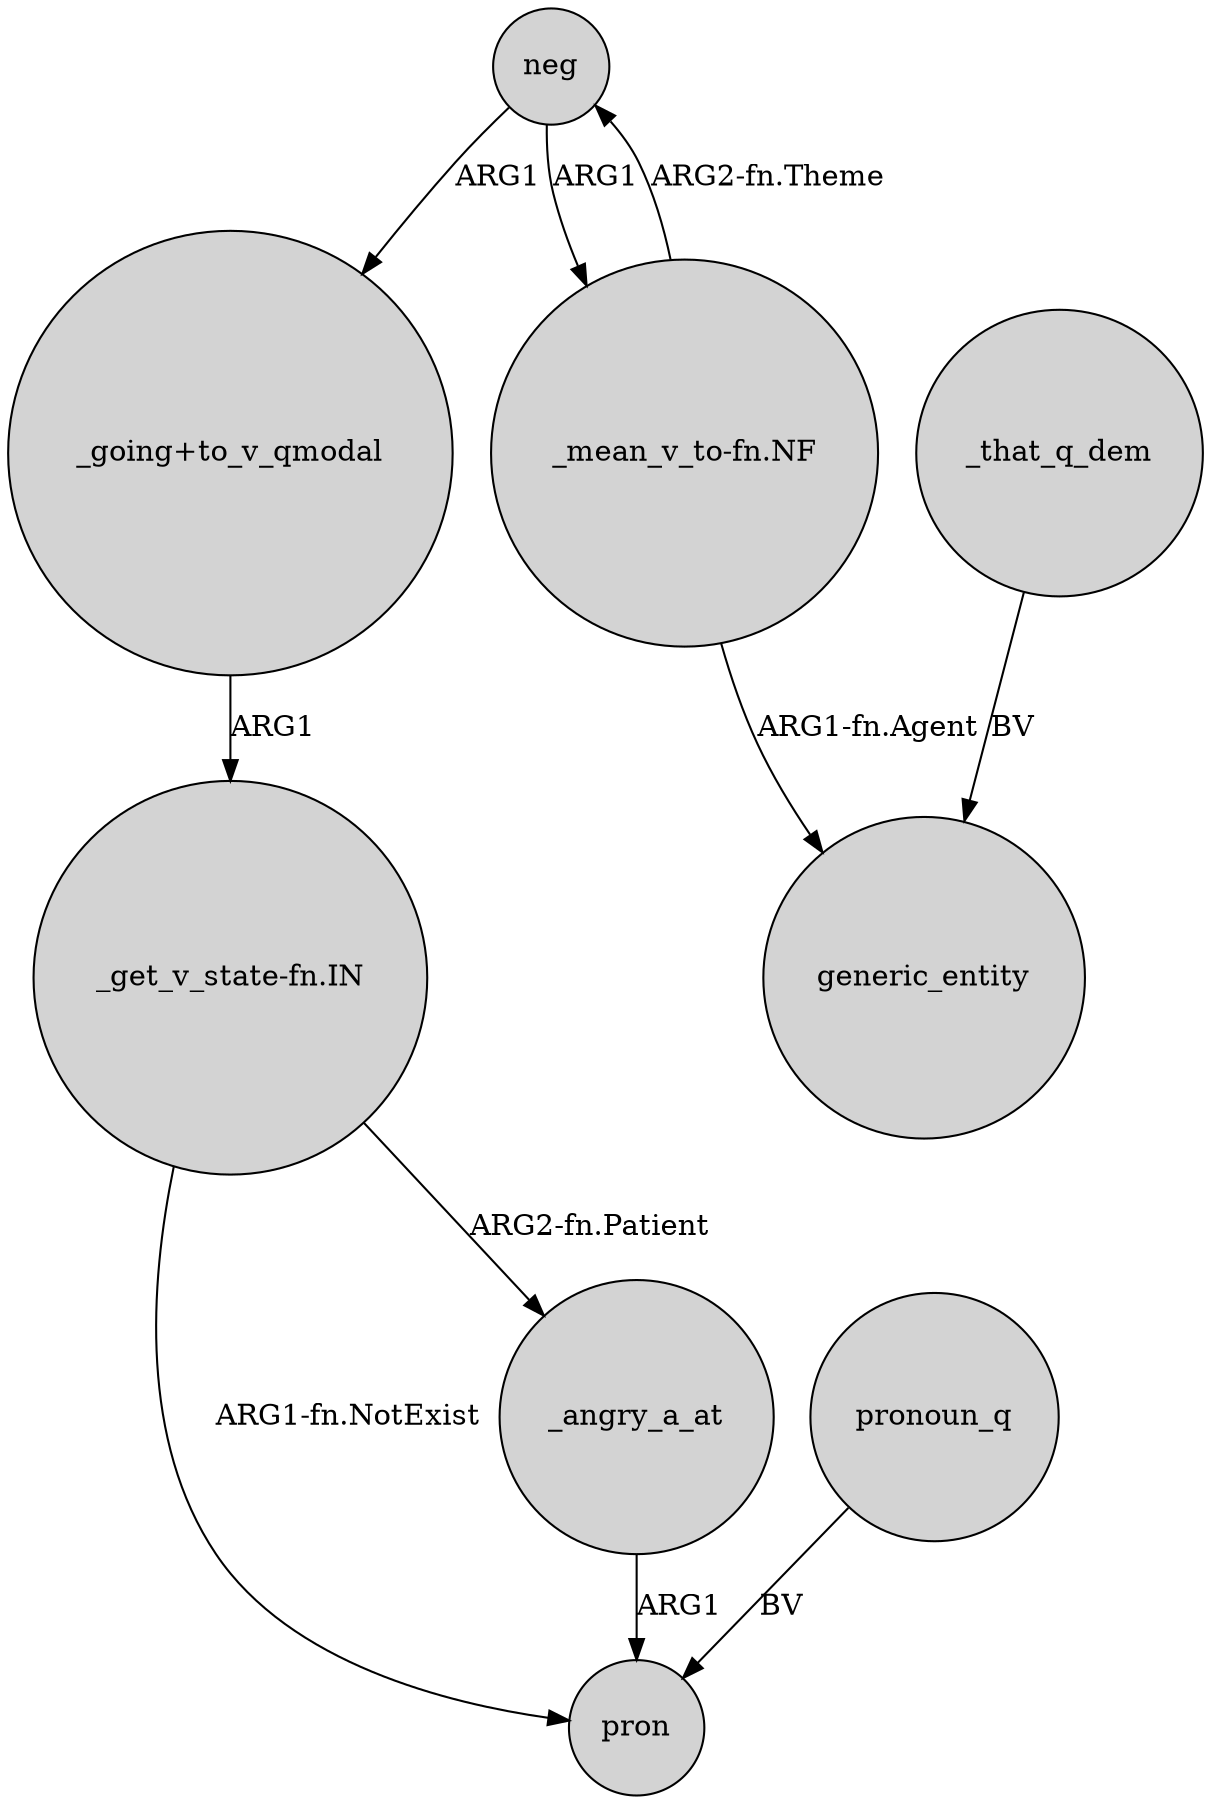 digraph {
	node [shape=circle style=filled]
	neg -> "_going+to_v_qmodal" [label=ARG1]
	"_get_v_state-fn.IN" -> pron [label="ARG1-fn.NotExist"]
	"_mean_v_to-fn.NF" -> generic_entity [label="ARG1-fn.Agent"]
	_angry_a_at -> pron [label=ARG1]
	"_going+to_v_qmodal" -> "_get_v_state-fn.IN" [label=ARG1]
	_that_q_dem -> generic_entity [label=BV]
	neg -> "_mean_v_to-fn.NF" [label=ARG1]
	"_get_v_state-fn.IN" -> _angry_a_at [label="ARG2-fn.Patient"]
	"_mean_v_to-fn.NF" -> neg [label="ARG2-fn.Theme"]
	pronoun_q -> pron [label=BV]
}
